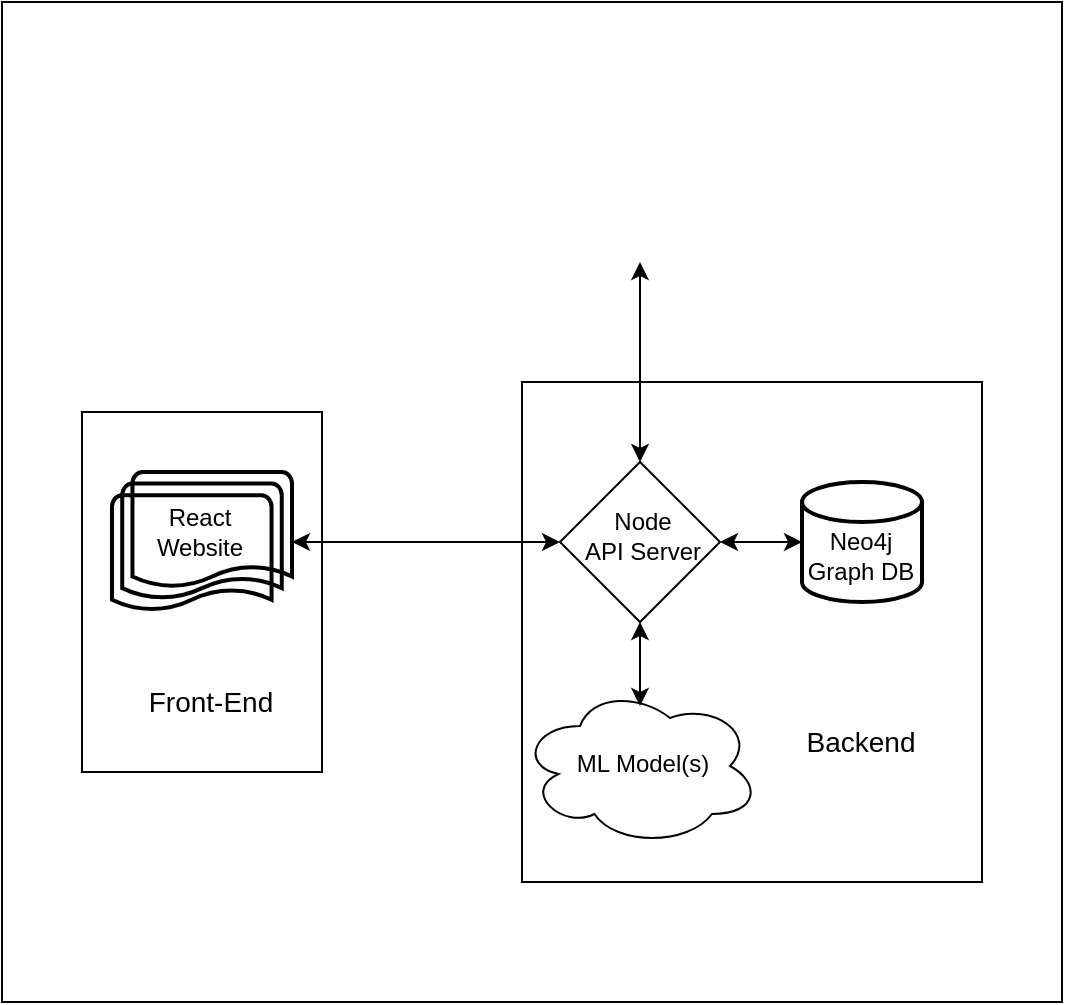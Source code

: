 <mxfile version="13.1.3" type="device"><diagram id="JpeX4ity7Lcl0DeJfg3u" name="Page-1"><mxGraphModel dx="1422" dy="745" grid="1" gridSize="10" guides="1" tooltips="1" connect="1" arrows="1" fold="1" page="1" pageScale="1" pageWidth="530" pageHeight="500" math="0" shadow="0"><root><mxCell id="0"/><mxCell id="1" parent="0"/><mxCell id="7KzgBo85hn7umJNLIt-n-16" value="" style="whiteSpace=wrap;html=1;fillColor=none;" parent="1" vertex="1"><mxGeometry x="40" y="205" width="120" height="180" as="geometry"/></mxCell><mxCell id="7KzgBo85hn7umJNLIt-n-5" value="" style="whiteSpace=wrap;html=1;fillColor=none;" parent="1" vertex="1"><mxGeometry x="260" y="190" width="230" height="250" as="geometry"/></mxCell><mxCell id="7KzgBo85hn7umJNLIt-n-1" value="" style="strokeWidth=2;html=1;shape=mxgraph.flowchart.database;whiteSpace=wrap;" parent="1" vertex="1"><mxGeometry x="400" y="240" width="60" height="60" as="geometry"/></mxCell><mxCell id="7KzgBo85hn7umJNLIt-n-2" value="Neo4j&lt;br&gt;Graph DB" style="text;html=1;resizable=0;autosize=1;align=center;verticalAlign=middle;points=[];fillColor=none;strokeColor=none;rounded=0;" parent="1" vertex="1"><mxGeometry x="394" y="262" width="70" height="30" as="geometry"/></mxCell><mxCell id="7KzgBo85hn7umJNLIt-n-6" value="" style="rhombus;whiteSpace=wrap;html=1;fillColor=none;" parent="1" vertex="1"><mxGeometry x="279" y="230" width="80" height="80" as="geometry"/></mxCell><mxCell id="7KzgBo85hn7umJNLIt-n-7" value="Node&lt;br&gt;API Server" style="text;html=1;resizable=0;autosize=1;align=center;verticalAlign=middle;points=[];fillColor=none;strokeColor=none;rounded=0;" parent="1" vertex="1"><mxGeometry x="285" y="252" width="70" height="30" as="geometry"/></mxCell><mxCell id="7KzgBo85hn7umJNLIt-n-12" value="ML Model(s)" style="text;html=1;resizable=0;autosize=1;align=center;verticalAlign=middle;points=[];fillColor=none;strokeColor=none;rounded=0;" parent="1" vertex="1"><mxGeometry x="280" y="371" width="80" height="20" as="geometry"/></mxCell><mxCell id="7KzgBo85hn7umJNLIt-n-13" value="" style="endArrow=classic;startArrow=classic;html=1;entryX=0.5;entryY=1;entryDx=0;entryDy=0;exitX=0.5;exitY=0.125;exitDx=0;exitDy=0;exitPerimeter=0;" parent="1" source="7KzgBo85hn7umJNLIt-n-21" target="7KzgBo85hn7umJNLIt-n-6" edge="1"><mxGeometry width="50" height="50" relative="1" as="geometry"><mxPoint x="319" y="350" as="sourcePoint"/><mxPoint x="280" y="320" as="targetPoint"/></mxGeometry></mxCell><mxCell id="7KzgBo85hn7umJNLIt-n-14" value="" style="endArrow=classic;startArrow=classic;html=1;exitX=1;exitY=0.5;exitDx=0;exitDy=0;entryX=0;entryY=0.5;entryDx=0;entryDy=0;entryPerimeter=0;" parent="1" source="7KzgBo85hn7umJNLIt-n-6" target="7KzgBo85hn7umJNLIt-n-1" edge="1"><mxGeometry width="50" height="50" relative="1" as="geometry"><mxPoint x="370" y="360" as="sourcePoint"/><mxPoint x="420" y="310" as="targetPoint"/></mxGeometry></mxCell><mxCell id="7KzgBo85hn7umJNLIt-n-15" value="" style="strokeWidth=2;html=1;shape=mxgraph.flowchart.multi-document;whiteSpace=wrap;fillColor=none;" parent="1" vertex="1"><mxGeometry x="55" y="235" width="90" height="70" as="geometry"/></mxCell><mxCell id="7KzgBo85hn7umJNLIt-n-17" value="&lt;font style=&quot;font-size: 14px&quot;&gt;Backend&lt;/font&gt;" style="text;html=1;resizable=0;autosize=1;align=center;verticalAlign=middle;points=[];fillColor=none;strokeColor=none;rounded=0;" parent="1" vertex="1"><mxGeometry x="394" y="360" width="70" height="20" as="geometry"/></mxCell><mxCell id="7KzgBo85hn7umJNLIt-n-18" value="&lt;font style=&quot;font-size: 14px&quot;&gt;Front-End&lt;/font&gt;" style="text;html=1;resizable=0;autosize=1;align=center;verticalAlign=middle;points=[];fillColor=none;strokeColor=none;rounded=0;" parent="1" vertex="1"><mxGeometry x="64" y="340" width="80" height="20" as="geometry"/></mxCell><mxCell id="7KzgBo85hn7umJNLIt-n-19" value="React&lt;br&gt;Website" style="text;html=1;strokeColor=none;fillColor=none;align=center;verticalAlign=middle;whiteSpace=wrap;rounded=0;" parent="1" vertex="1"><mxGeometry x="79" y="255" width="40" height="20" as="geometry"/></mxCell><mxCell id="7KzgBo85hn7umJNLIt-n-20" value="" style="endArrow=classic;startArrow=classic;html=1;entryX=0;entryY=0.5;entryDx=0;entryDy=0;exitX=1;exitY=0.5;exitDx=0;exitDy=0;exitPerimeter=0;" parent="1" source="7KzgBo85hn7umJNLIt-n-15" target="7KzgBo85hn7umJNLIt-n-6" edge="1"><mxGeometry width="50" height="50" relative="1" as="geometry"><mxPoint x="140" y="520" as="sourcePoint"/><mxPoint x="190" y="470" as="targetPoint"/></mxGeometry></mxCell><mxCell id="7KzgBo85hn7umJNLIt-n-21" value="" style="ellipse;shape=cloud;whiteSpace=wrap;html=1;fillColor=none;" parent="1" vertex="1"><mxGeometry x="259" y="342" width="120" height="80" as="geometry"/></mxCell><mxCell id="7KzgBo85hn7umJNLIt-n-22" value="" style="shape=image;verticalLabelPosition=bottom;verticalAlign=top;imageAspect=0;image=https://discord.com/assets/2c21aeda16de354ba5334551a883b481.png;fillColor=none;" parent="1" vertex="1"><mxGeometry x="264" y="40.0" width="110" height="107.76" as="geometry"/></mxCell><mxCell id="7KzgBo85hn7umJNLIt-n-23" value="" style="endArrow=classic;startArrow=classic;html=1;exitX=0.5;exitY=0;exitDx=0;exitDy=0;" parent="1" source="7KzgBo85hn7umJNLIt-n-6" edge="1"><mxGeometry width="50" height="50" relative="1" as="geometry"><mxPoint x="300" y="180" as="sourcePoint"/><mxPoint x="319" y="130" as="targetPoint"/></mxGeometry></mxCell><mxCell id="nAssPuXsOjxKmjIw79bv-1" value="" style="whiteSpace=wrap;html=1;fillColor=none;" vertex="1" parent="1"><mxGeometry width="530" height="500" as="geometry"/></mxCell></root></mxGraphModel></diagram></mxfile>